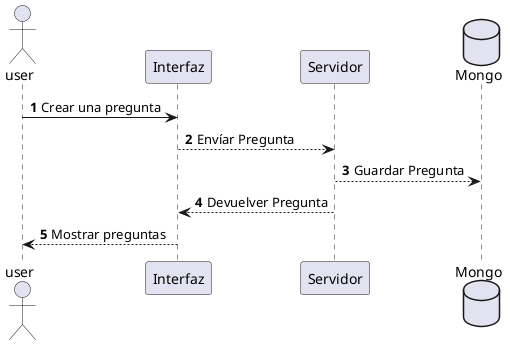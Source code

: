 @startuml
'https://plantuml.com/sequence-diagram

autonumber

actor user
user -> Interfaz: Crear una pregunta
Interfaz --> Servidor: Envíar Pregunta
database Mongo
Servidor  --> Mongo: Guardar Pregunta
Servidor  --> Interfaz: Devuelver Pregunta

Interfaz --> user: Mostrar preguntas
@enduml